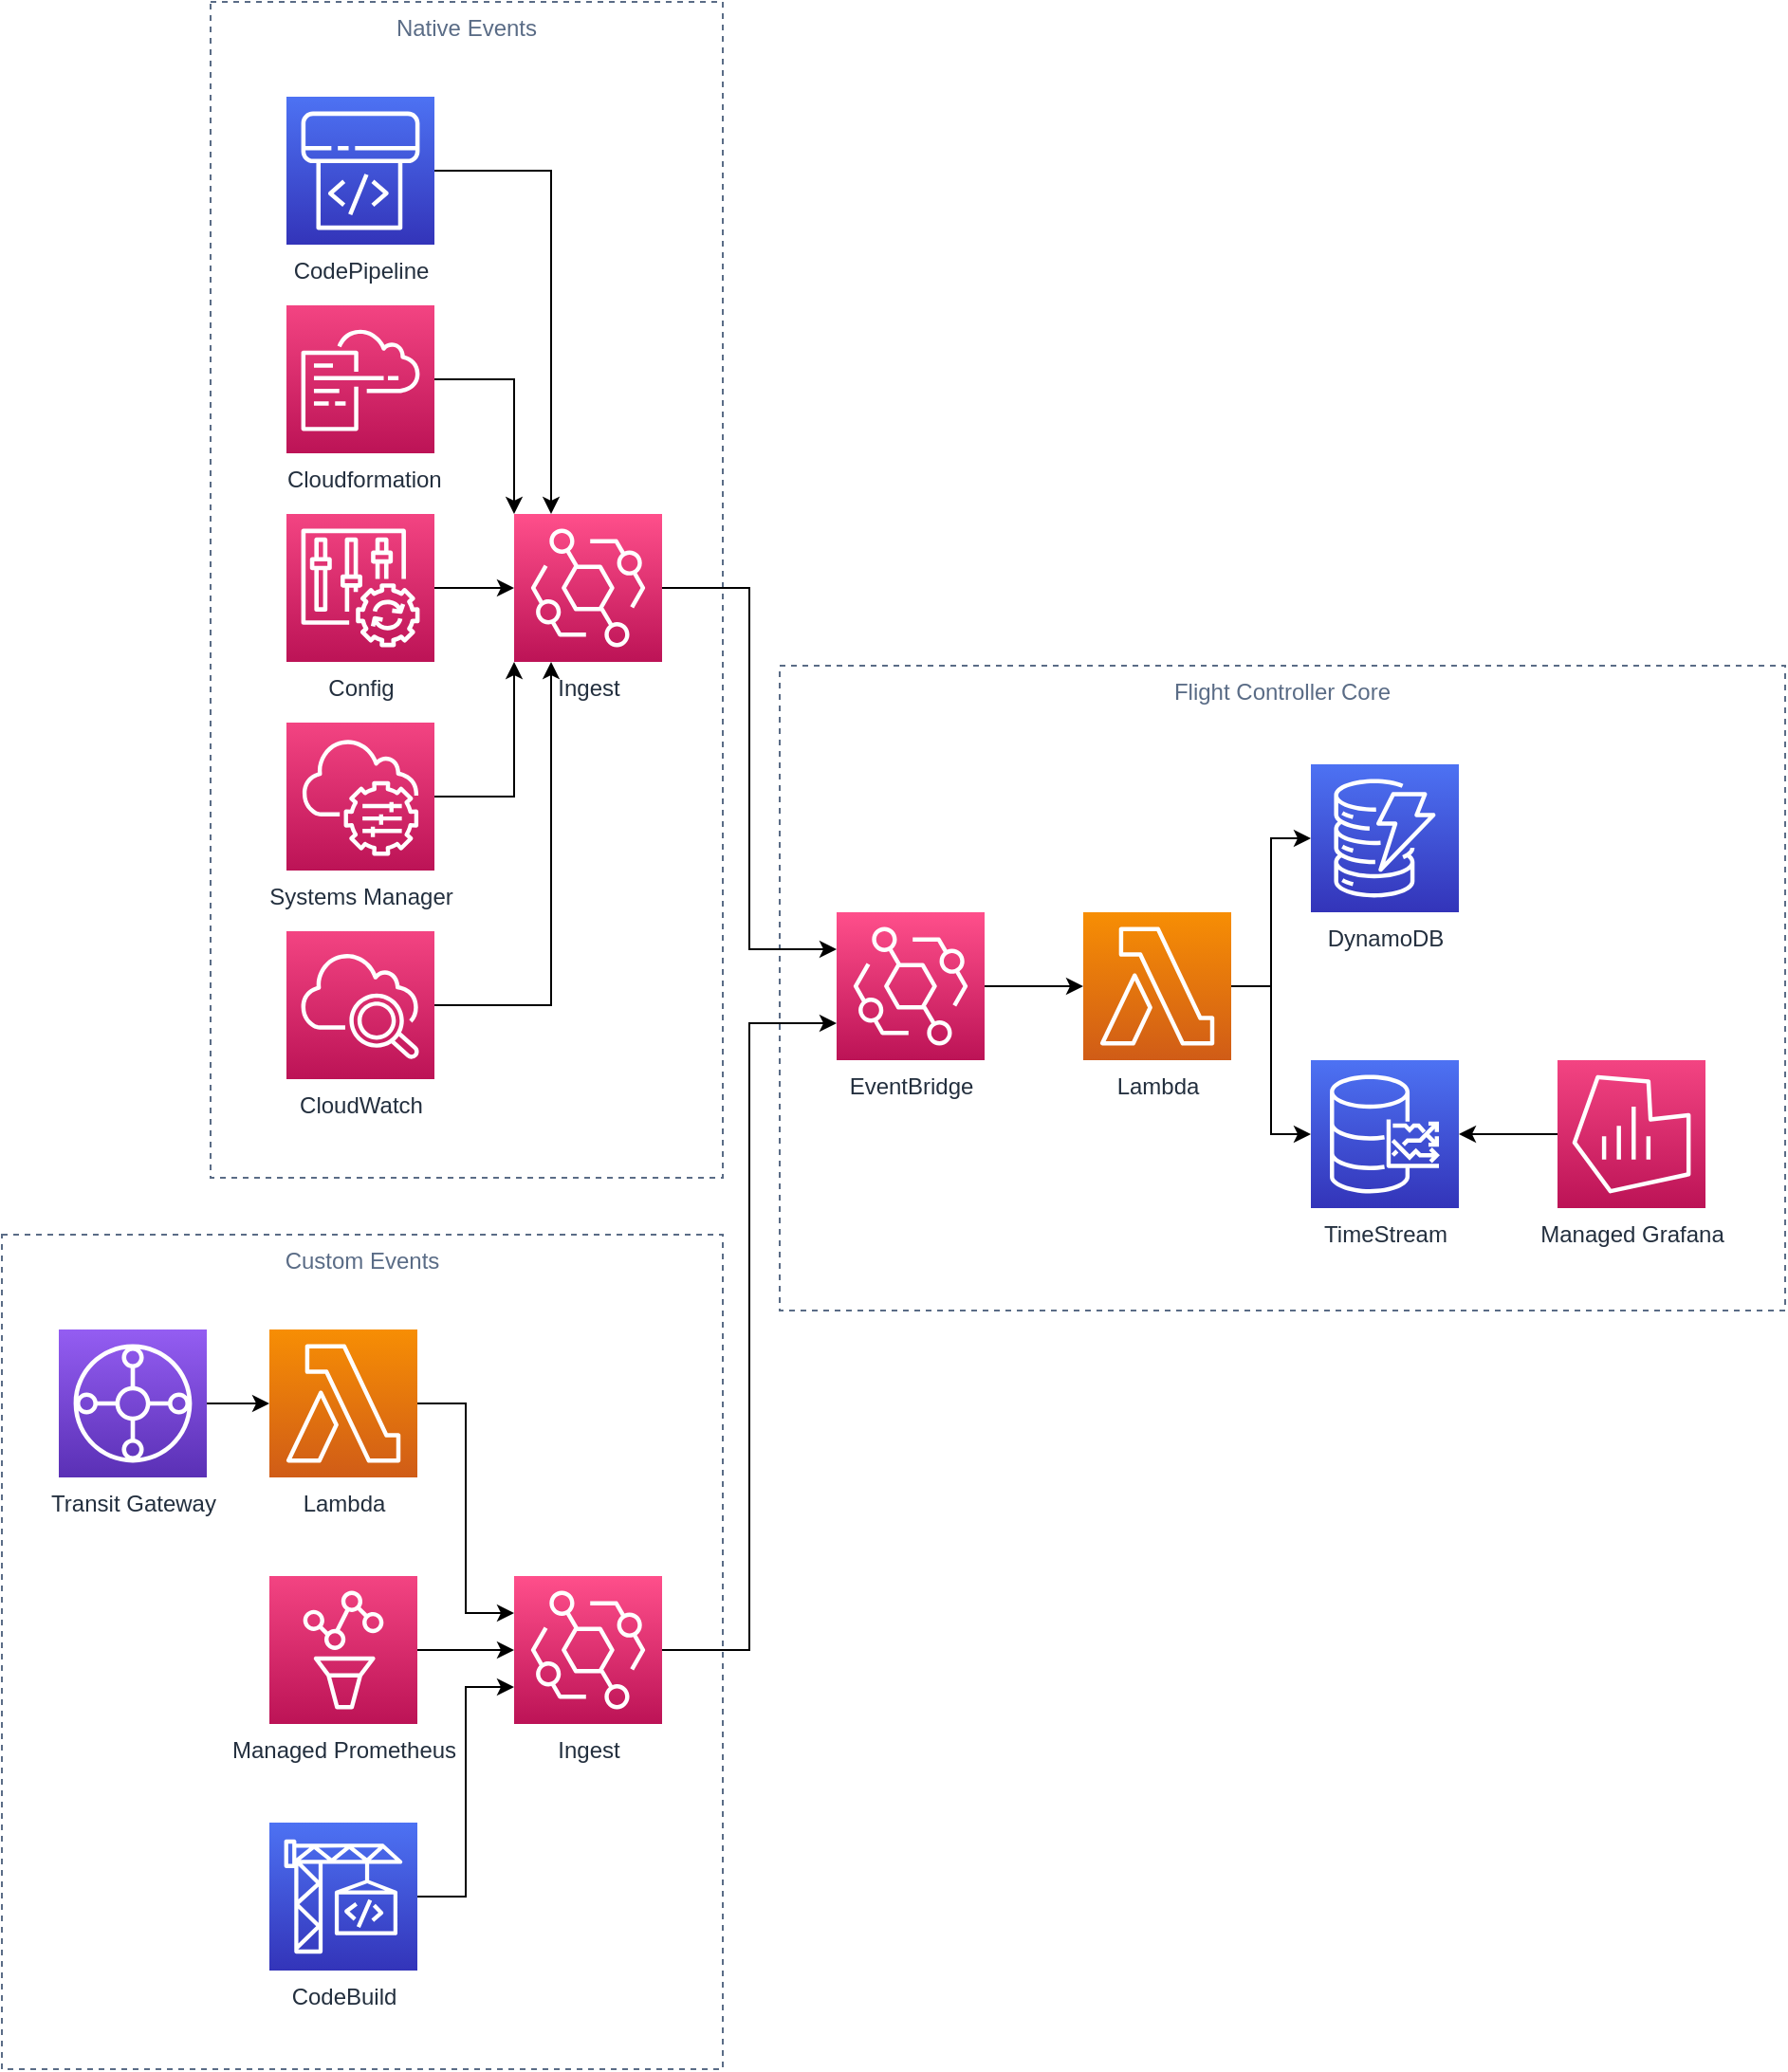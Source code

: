 <mxfile version="21.1.1" type="device">
  <diagram name="Page-1" id="Bcdm5nWKIAlh42_UBA1P">
    <mxGraphModel dx="2031" dy="2304" grid="1" gridSize="10" guides="1" tooltips="1" connect="1" arrows="1" fold="1" page="1" pageScale="1" pageWidth="827" pageHeight="1169" math="0" shadow="0">
      <root>
        <mxCell id="0" />
        <mxCell id="1" parent="0" />
        <mxCell id="OJd4C6f-oa0TYcyyZmbG-1" value="Native Events" style="fillColor=none;strokeColor=#5A6C86;dashed=1;verticalAlign=top;fontStyle=0;fontColor=#5A6C86;whiteSpace=wrap;html=1;" parent="1" vertex="1">
          <mxGeometry x="330" y="-10" width="270" height="620" as="geometry" />
        </mxCell>
        <mxCell id="OJd4C6f-oa0TYcyyZmbG-2" value="Flight Controller Core" style="fillColor=none;strokeColor=#5A6C86;dashed=1;verticalAlign=top;fontStyle=0;fontColor=#5A6C86;whiteSpace=wrap;html=1;" parent="1" vertex="1">
          <mxGeometry x="630" y="340" width="530" height="340" as="geometry" />
        </mxCell>
        <mxCell id="OJd4C6f-oa0TYcyyZmbG-3" value="Custom Events" style="fillColor=none;strokeColor=#5A6C86;dashed=1;verticalAlign=top;fontStyle=0;fontColor=#5A6C86;whiteSpace=wrap;html=1;" parent="1" vertex="1">
          <mxGeometry x="220" y="640" width="380" height="440" as="geometry" />
        </mxCell>
        <mxCell id="OJd4C6f-oa0TYcyyZmbG-4" value="DynamoDB" style="sketch=0;points=[[0,0,0],[0.25,0,0],[0.5,0,0],[0.75,0,0],[1,0,0],[0,1,0],[0.25,1,0],[0.5,1,0],[0.75,1,0],[1,1,0],[0,0.25,0],[0,0.5,0],[0,0.75,0],[1,0.25,0],[1,0.5,0],[1,0.75,0]];outlineConnect=0;fontColor=#232F3E;gradientColor=#4D72F3;gradientDirection=north;fillColor=#3334B9;strokeColor=#ffffff;dashed=0;verticalLabelPosition=bottom;verticalAlign=top;align=center;html=1;fontSize=12;fontStyle=0;aspect=fixed;shape=mxgraph.aws4.resourceIcon;resIcon=mxgraph.aws4.dynamodb;" parent="1" vertex="1">
          <mxGeometry x="910" y="392" width="78" height="78" as="geometry" />
        </mxCell>
        <mxCell id="OJd4C6f-oa0TYcyyZmbG-12" style="edgeStyle=orthogonalEdgeStyle;rounded=0;orthogonalLoop=1;jettySize=auto;html=1;" parent="1" source="OJd4C6f-oa0TYcyyZmbG-8" target="OJd4C6f-oa0TYcyyZmbG-5" edge="1">
          <mxGeometry relative="1" as="geometry" />
        </mxCell>
        <mxCell id="OJd4C6f-oa0TYcyyZmbG-5" value="TimeStream" style="sketch=0;points=[[0,0,0],[0.25,0,0],[0.5,0,0],[0.75,0,0],[1,0,0],[0,1,0],[0.25,1,0],[0.5,1,0],[0.75,1,0],[1,1,0],[0,0.25,0],[0,0.5,0],[0,0.75,0],[1,0.25,0],[1,0.5,0],[1,0.75,0]];outlineConnect=0;fontColor=#232F3E;gradientColor=#4D72F3;gradientDirection=north;fillColor=#3334B9;strokeColor=#ffffff;dashed=0;verticalLabelPosition=bottom;verticalAlign=top;align=center;html=1;fontSize=12;fontStyle=0;aspect=fixed;shape=mxgraph.aws4.resourceIcon;resIcon=mxgraph.aws4.timestream;" parent="1" vertex="1">
          <mxGeometry x="910" y="548" width="78" height="78" as="geometry" />
        </mxCell>
        <mxCell id="OJd4C6f-oa0TYcyyZmbG-10" style="edgeStyle=orthogonalEdgeStyle;rounded=0;orthogonalLoop=1;jettySize=auto;html=1;" parent="1" source="OJd4C6f-oa0TYcyyZmbG-6" target="OJd4C6f-oa0TYcyyZmbG-4" edge="1">
          <mxGeometry relative="1" as="geometry" />
        </mxCell>
        <mxCell id="OJd4C6f-oa0TYcyyZmbG-11" style="edgeStyle=orthogonalEdgeStyle;rounded=0;orthogonalLoop=1;jettySize=auto;html=1;" parent="1" source="OJd4C6f-oa0TYcyyZmbG-6" target="OJd4C6f-oa0TYcyyZmbG-5" edge="1">
          <mxGeometry relative="1" as="geometry" />
        </mxCell>
        <mxCell id="OJd4C6f-oa0TYcyyZmbG-6" value="Lambda" style="sketch=0;points=[[0,0,0],[0.25,0,0],[0.5,0,0],[0.75,0,0],[1,0,0],[0,1,0],[0.25,1,0],[0.5,1,0],[0.75,1,0],[1,1,0],[0,0.25,0],[0,0.5,0],[0,0.75,0],[1,0.25,0],[1,0.5,0],[1,0.75,0]];outlineConnect=0;fontColor=#232F3E;gradientColor=#F78E04;gradientDirection=north;fillColor=#D05C17;strokeColor=#ffffff;dashed=0;verticalLabelPosition=bottom;verticalAlign=top;align=center;html=1;fontSize=12;fontStyle=0;aspect=fixed;shape=mxgraph.aws4.resourceIcon;resIcon=mxgraph.aws4.lambda;" parent="1" vertex="1">
          <mxGeometry x="790" y="470" width="78" height="78" as="geometry" />
        </mxCell>
        <mxCell id="OJd4C6f-oa0TYcyyZmbG-9" style="edgeStyle=orthogonalEdgeStyle;rounded=0;orthogonalLoop=1;jettySize=auto;html=1;" parent="1" source="OJd4C6f-oa0TYcyyZmbG-7" target="OJd4C6f-oa0TYcyyZmbG-6" edge="1">
          <mxGeometry relative="1" as="geometry" />
        </mxCell>
        <mxCell id="OJd4C6f-oa0TYcyyZmbG-7" value="EventBridge" style="sketch=0;points=[[0,0,0],[0.25,0,0],[0.5,0,0],[0.75,0,0],[1,0,0],[0,1,0],[0.25,1,0],[0.5,1,0],[0.75,1,0],[1,1,0],[0,0.25,0],[0,0.5,0],[0,0.75,0],[1,0.25,0],[1,0.5,0],[1,0.75,0]];outlineConnect=0;fontColor=#232F3E;gradientColor=#FF4F8B;gradientDirection=north;fillColor=#BC1356;strokeColor=#ffffff;dashed=0;verticalLabelPosition=bottom;verticalAlign=top;align=center;html=1;fontSize=12;fontStyle=0;aspect=fixed;shape=mxgraph.aws4.resourceIcon;resIcon=mxgraph.aws4.eventbridge;" parent="1" vertex="1">
          <mxGeometry x="660" y="470" width="78" height="78" as="geometry" />
        </mxCell>
        <mxCell id="OJd4C6f-oa0TYcyyZmbG-8" value="Managed Grafana" style="sketch=0;points=[[0,0,0],[0.25,0,0],[0.5,0,0],[0.75,0,0],[1,0,0],[0,1,0],[0.25,1,0],[0.5,1,0],[0.75,1,0],[1,1,0],[0,0.25,0],[0,0.5,0],[0,0.75,0],[1,0.25,0],[1,0.5,0],[1,0.75,0]];points=[[0,0,0],[0.25,0,0],[0.5,0,0],[0.75,0,0],[1,0,0],[0,1,0],[0.25,1,0],[0.5,1,0],[0.75,1,0],[1,1,0],[0,0.25,0],[0,0.5,0],[0,0.75,0],[1,0.25,0],[1,0.5,0],[1,0.75,0]];outlineConnect=0;fontColor=#232F3E;gradientColor=#F34482;gradientDirection=north;fillColor=#BC1356;strokeColor=#ffffff;dashed=0;verticalLabelPosition=bottom;verticalAlign=top;align=center;html=1;fontSize=12;fontStyle=0;aspect=fixed;shape=mxgraph.aws4.resourceIcon;resIcon=mxgraph.aws4.managed_service_for_grafana;" parent="1" vertex="1">
          <mxGeometry x="1040" y="548" width="78" height="78" as="geometry" />
        </mxCell>
        <mxCell id="OJd4C6f-oa0TYcyyZmbG-32" style="edgeStyle=orthogonalEdgeStyle;rounded=0;orthogonalLoop=1;jettySize=auto;html=1;entryX=0.25;entryY=0;entryDx=0;entryDy=0;entryPerimeter=0;" parent="1" source="OJd4C6f-oa0TYcyyZmbG-15" target="OJd4C6f-oa0TYcyyZmbG-20" edge="1">
          <mxGeometry relative="1" as="geometry" />
        </mxCell>
        <mxCell id="OJd4C6f-oa0TYcyyZmbG-15" value="CodePipeline" style="sketch=0;points=[[0,0,0],[0.25,0,0],[0.5,0,0],[0.75,0,0],[1,0,0],[0,1,0],[0.25,1,0],[0.5,1,0],[0.75,1,0],[1,1,0],[0,0.25,0],[0,0.5,0],[0,0.75,0],[1,0.25,0],[1,0.5,0],[1,0.75,0]];outlineConnect=0;fontColor=#232F3E;gradientColor=#4D72F3;gradientDirection=north;fillColor=#3334B9;strokeColor=#ffffff;dashed=0;verticalLabelPosition=bottom;verticalAlign=top;align=center;html=1;fontSize=12;fontStyle=0;aspect=fixed;shape=mxgraph.aws4.resourceIcon;resIcon=mxgraph.aws4.codepipeline;" parent="1" vertex="1">
          <mxGeometry x="370" y="40" width="78" height="78" as="geometry" />
        </mxCell>
        <mxCell id="OJd4C6f-oa0TYcyyZmbG-35" style="edgeStyle=orthogonalEdgeStyle;rounded=0;orthogonalLoop=1;jettySize=auto;html=1;entryX=0;entryY=1;entryDx=0;entryDy=0;entryPerimeter=0;" parent="1" source="OJd4C6f-oa0TYcyyZmbG-16" target="OJd4C6f-oa0TYcyyZmbG-20" edge="1">
          <mxGeometry relative="1" as="geometry" />
        </mxCell>
        <mxCell id="OJd4C6f-oa0TYcyyZmbG-16" value="Systems Manager" style="sketch=0;points=[[0,0,0],[0.25,0,0],[0.5,0,0],[0.75,0,0],[1,0,0],[0,1,0],[0.25,1,0],[0.5,1,0],[0.75,1,0],[1,1,0],[0,0.25,0],[0,0.5,0],[0,0.75,0],[1,0.25,0],[1,0.5,0],[1,0.75,0]];points=[[0,0,0],[0.25,0,0],[0.5,0,0],[0.75,0,0],[1,0,0],[0,1,0],[0.25,1,0],[0.5,1,0],[0.75,1,0],[1,1,0],[0,0.25,0],[0,0.5,0],[0,0.75,0],[1,0.25,0],[1,0.5,0],[1,0.75,0]];outlineConnect=0;fontColor=#232F3E;gradientColor=#F34482;gradientDirection=north;fillColor=#BC1356;strokeColor=#ffffff;dashed=0;verticalLabelPosition=bottom;verticalAlign=top;align=center;html=1;fontSize=12;fontStyle=0;aspect=fixed;shape=mxgraph.aws4.resourceIcon;resIcon=mxgraph.aws4.systems_manager;" parent="1" vertex="1">
          <mxGeometry x="370" y="370" width="78" height="78" as="geometry" />
        </mxCell>
        <mxCell id="OJd4C6f-oa0TYcyyZmbG-36" style="edgeStyle=orthogonalEdgeStyle;rounded=0;orthogonalLoop=1;jettySize=auto;html=1;entryX=0.25;entryY=1;entryDx=0;entryDy=0;entryPerimeter=0;" parent="1" source="OJd4C6f-oa0TYcyyZmbG-17" target="OJd4C6f-oa0TYcyyZmbG-20" edge="1">
          <mxGeometry relative="1" as="geometry" />
        </mxCell>
        <mxCell id="OJd4C6f-oa0TYcyyZmbG-17" value="CloudWatch" style="sketch=0;points=[[0,0,0],[0.25,0,0],[0.5,0,0],[0.75,0,0],[1,0,0],[0,1,0],[0.25,1,0],[0.5,1,0],[0.75,1,0],[1,1,0],[0,0.25,0],[0,0.5,0],[0,0.75,0],[1,0.25,0],[1,0.5,0],[1,0.75,0]];points=[[0,0,0],[0.25,0,0],[0.5,0,0],[0.75,0,0],[1,0,0],[0,1,0],[0.25,1,0],[0.5,1,0],[0.75,1,0],[1,1,0],[0,0.25,0],[0,0.5,0],[0,0.75,0],[1,0.25,0],[1,0.5,0],[1,0.75,0]];outlineConnect=0;fontColor=#232F3E;gradientColor=#F34482;gradientDirection=north;fillColor=#BC1356;strokeColor=#ffffff;dashed=0;verticalLabelPosition=bottom;verticalAlign=top;align=center;html=1;fontSize=12;fontStyle=0;aspect=fixed;shape=mxgraph.aws4.resourceIcon;resIcon=mxgraph.aws4.cloudwatch_2;" parent="1" vertex="1">
          <mxGeometry x="370" y="480" width="78" height="78" as="geometry" />
        </mxCell>
        <mxCell id="OJd4C6f-oa0TYcyyZmbG-34" style="edgeStyle=orthogonalEdgeStyle;rounded=0;orthogonalLoop=1;jettySize=auto;html=1;" parent="1" source="OJd4C6f-oa0TYcyyZmbG-18" target="OJd4C6f-oa0TYcyyZmbG-20" edge="1">
          <mxGeometry relative="1" as="geometry" />
        </mxCell>
        <mxCell id="OJd4C6f-oa0TYcyyZmbG-18" value="Config" style="sketch=0;points=[[0,0,0],[0.25,0,0],[0.5,0,0],[0.75,0,0],[1,0,0],[0,1,0],[0.25,1,0],[0.5,1,0],[0.75,1,0],[1,1,0],[0,0.25,0],[0,0.5,0],[0,0.75,0],[1,0.25,0],[1,0.5,0],[1,0.75,0]];points=[[0,0,0],[0.25,0,0],[0.5,0,0],[0.75,0,0],[1,0,0],[0,1,0],[0.25,1,0],[0.5,1,0],[0.75,1,0],[1,1,0],[0,0.25,0],[0,0.5,0],[0,0.75,0],[1,0.25,0],[1,0.5,0],[1,0.75,0]];outlineConnect=0;fontColor=#232F3E;gradientColor=#F34482;gradientDirection=north;fillColor=#BC1356;strokeColor=#ffffff;dashed=0;verticalLabelPosition=bottom;verticalAlign=top;align=center;html=1;fontSize=12;fontStyle=0;aspect=fixed;shape=mxgraph.aws4.resourceIcon;resIcon=mxgraph.aws4.config;" parent="1" vertex="1">
          <mxGeometry x="370" y="260" width="78" height="78" as="geometry" />
        </mxCell>
        <mxCell id="OJd4C6f-oa0TYcyyZmbG-33" style="edgeStyle=orthogonalEdgeStyle;rounded=0;orthogonalLoop=1;jettySize=auto;html=1;entryX=0;entryY=0;entryDx=0;entryDy=0;entryPerimeter=0;" parent="1" source="OJd4C6f-oa0TYcyyZmbG-19" target="OJd4C6f-oa0TYcyyZmbG-20" edge="1">
          <mxGeometry relative="1" as="geometry" />
        </mxCell>
        <mxCell id="OJd4C6f-oa0TYcyyZmbG-19" value="&amp;nbsp;Cloudformation" style="sketch=0;points=[[0,0,0],[0.25,0,0],[0.5,0,0],[0.75,0,0],[1,0,0],[0,1,0],[0.25,1,0],[0.5,1,0],[0.75,1,0],[1,1,0],[0,0.25,0],[0,0.5,0],[0,0.75,0],[1,0.25,0],[1,0.5,0],[1,0.75,0]];points=[[0,0,0],[0.25,0,0],[0.5,0,0],[0.75,0,0],[1,0,0],[0,1,0],[0.25,1,0],[0.5,1,0],[0.75,1,0],[1,1,0],[0,0.25,0],[0,0.5,0],[0,0.75,0],[1,0.25,0],[1,0.5,0],[1,0.75,0]];outlineConnect=0;fontColor=#232F3E;gradientColor=#F34482;gradientDirection=north;fillColor=#BC1356;strokeColor=#ffffff;dashed=0;verticalLabelPosition=bottom;verticalAlign=top;align=center;html=1;fontSize=12;fontStyle=0;aspect=fixed;shape=mxgraph.aws4.resourceIcon;resIcon=mxgraph.aws4.cloudformation;" parent="1" vertex="1">
          <mxGeometry x="370" y="150" width="78" height="78" as="geometry" />
        </mxCell>
        <mxCell id="OJd4C6f-oa0TYcyyZmbG-37" style="edgeStyle=orthogonalEdgeStyle;rounded=0;orthogonalLoop=1;jettySize=auto;html=1;entryX=0;entryY=0.25;entryDx=0;entryDy=0;entryPerimeter=0;" parent="1" source="OJd4C6f-oa0TYcyyZmbG-20" target="OJd4C6f-oa0TYcyyZmbG-7" edge="1">
          <mxGeometry relative="1" as="geometry" />
        </mxCell>
        <mxCell id="OJd4C6f-oa0TYcyyZmbG-20" value="Ingest" style="sketch=0;points=[[0,0,0],[0.25,0,0],[0.5,0,0],[0.75,0,0],[1,0,0],[0,1,0],[0.25,1,0],[0.5,1,0],[0.75,1,0],[1,1,0],[0,0.25,0],[0,0.5,0],[0,0.75,0],[1,0.25,0],[1,0.5,0],[1,0.75,0]];outlineConnect=0;fontColor=#232F3E;gradientColor=#FF4F8B;gradientDirection=north;fillColor=#BC1356;strokeColor=#ffffff;dashed=0;verticalLabelPosition=bottom;verticalAlign=top;align=center;html=1;fontSize=12;fontStyle=0;aspect=fixed;shape=mxgraph.aws4.resourceIcon;resIcon=mxgraph.aws4.eventbridge;" parent="1" vertex="1">
          <mxGeometry x="490" y="260" width="78" height="78" as="geometry" />
        </mxCell>
        <mxCell id="OJd4C6f-oa0TYcyyZmbG-29" style="edgeStyle=orthogonalEdgeStyle;rounded=0;orthogonalLoop=1;jettySize=auto;html=1;entryX=0;entryY=0.25;entryDx=0;entryDy=0;entryPerimeter=0;" parent="1" source="OJd4C6f-oa0TYcyyZmbG-21" target="OJd4C6f-oa0TYcyyZmbG-26" edge="1">
          <mxGeometry relative="1" as="geometry" />
        </mxCell>
        <mxCell id="OJd4C6f-oa0TYcyyZmbG-21" value="Lambda" style="sketch=0;points=[[0,0,0],[0.25,0,0],[0.5,0,0],[0.75,0,0],[1,0,0],[0,1,0],[0.25,1,0],[0.5,1,0],[0.75,1,0],[1,1,0],[0,0.25,0],[0,0.5,0],[0,0.75,0],[1,0.25,0],[1,0.5,0],[1,0.75,0]];outlineConnect=0;fontColor=#232F3E;gradientColor=#F78E04;gradientDirection=north;fillColor=#D05C17;strokeColor=#ffffff;dashed=0;verticalLabelPosition=bottom;verticalAlign=top;align=center;html=1;fontSize=12;fontStyle=0;aspect=fixed;shape=mxgraph.aws4.resourceIcon;resIcon=mxgraph.aws4.lambda;" parent="1" vertex="1">
          <mxGeometry x="361" y="690" width="78" height="78" as="geometry" />
        </mxCell>
        <mxCell id="OJd4C6f-oa0TYcyyZmbG-27" style="edgeStyle=orthogonalEdgeStyle;rounded=0;orthogonalLoop=1;jettySize=auto;html=1;entryX=0;entryY=0.5;entryDx=0;entryDy=0;entryPerimeter=0;" parent="1" source="OJd4C6f-oa0TYcyyZmbG-22" target="OJd4C6f-oa0TYcyyZmbG-21" edge="1">
          <mxGeometry relative="1" as="geometry" />
        </mxCell>
        <mxCell id="OJd4C6f-oa0TYcyyZmbG-22" value="Transit Gateway" style="sketch=0;points=[[0,0,0],[0.25,0,0],[0.5,0,0],[0.75,0,0],[1,0,0],[0,1,0],[0.25,1,0],[0.5,1,0],[0.75,1,0],[1,1,0],[0,0.25,0],[0,0.5,0],[0,0.75,0],[1,0.25,0],[1,0.5,0],[1,0.75,0]];outlineConnect=0;fontColor=#232F3E;gradientColor=#945DF2;gradientDirection=north;fillColor=#5A30B5;strokeColor=#ffffff;dashed=0;verticalLabelPosition=bottom;verticalAlign=top;align=center;html=1;fontSize=12;fontStyle=0;aspect=fixed;shape=mxgraph.aws4.resourceIcon;resIcon=mxgraph.aws4.transit_gateway;" parent="1" vertex="1">
          <mxGeometry x="250" y="690" width="78" height="78" as="geometry" />
        </mxCell>
        <mxCell id="OJd4C6f-oa0TYcyyZmbG-30" style="edgeStyle=orthogonalEdgeStyle;rounded=0;orthogonalLoop=1;jettySize=auto;html=1;" parent="1" source="OJd4C6f-oa0TYcyyZmbG-23" target="OJd4C6f-oa0TYcyyZmbG-26" edge="1">
          <mxGeometry relative="1" as="geometry" />
        </mxCell>
        <mxCell id="OJd4C6f-oa0TYcyyZmbG-23" value="Managed Prometheus" style="sketch=0;points=[[0,0,0],[0.25,0,0],[0.5,0,0],[0.75,0,0],[1,0,0],[0,1,0],[0.25,1,0],[0.5,1,0],[0.75,1,0],[1,1,0],[0,0.25,0],[0,0.5,0],[0,0.75,0],[1,0.25,0],[1,0.5,0],[1,0.75,0]];points=[[0,0,0],[0.25,0,0],[0.5,0,0],[0.75,0,0],[1,0,0],[0,1,0],[0.25,1,0],[0.5,1,0],[0.75,1,0],[1,1,0],[0,0.25,0],[0,0.5,0],[0,0.75,0],[1,0.25,0],[1,0.5,0],[1,0.75,0]];outlineConnect=0;fontColor=#232F3E;gradientColor=#F34482;gradientDirection=north;fillColor=#BC1356;strokeColor=#ffffff;dashed=0;verticalLabelPosition=bottom;verticalAlign=top;align=center;html=1;fontSize=12;fontStyle=0;aspect=fixed;shape=mxgraph.aws4.resourceIcon;resIcon=mxgraph.aws4.managed_service_for_prometheus;" parent="1" vertex="1">
          <mxGeometry x="361" y="820" width="78" height="78" as="geometry" />
        </mxCell>
        <mxCell id="OJd4C6f-oa0TYcyyZmbG-31" style="edgeStyle=orthogonalEdgeStyle;rounded=0;orthogonalLoop=1;jettySize=auto;html=1;entryX=0;entryY=0.75;entryDx=0;entryDy=0;entryPerimeter=0;" parent="1" source="OJd4C6f-oa0TYcyyZmbG-24" target="OJd4C6f-oa0TYcyyZmbG-26" edge="1">
          <mxGeometry relative="1" as="geometry" />
        </mxCell>
        <mxCell id="OJd4C6f-oa0TYcyyZmbG-24" value="CodeBuild" style="sketch=0;points=[[0,0,0],[0.25,0,0],[0.5,0,0],[0.75,0,0],[1,0,0],[0,1,0],[0.25,1,0],[0.5,1,0],[0.75,1,0],[1,1,0],[0,0.25,0],[0,0.5,0],[0,0.75,0],[1,0.25,0],[1,0.5,0],[1,0.75,0]];outlineConnect=0;fontColor=#232F3E;gradientColor=#4D72F3;gradientDirection=north;fillColor=#3334B9;strokeColor=#ffffff;dashed=0;verticalLabelPosition=bottom;verticalAlign=top;align=center;html=1;fontSize=12;fontStyle=0;aspect=fixed;shape=mxgraph.aws4.resourceIcon;resIcon=mxgraph.aws4.codebuild;" parent="1" vertex="1">
          <mxGeometry x="361" y="950" width="78" height="78" as="geometry" />
        </mxCell>
        <mxCell id="OJd4C6f-oa0TYcyyZmbG-38" style="edgeStyle=orthogonalEdgeStyle;rounded=0;orthogonalLoop=1;jettySize=auto;html=1;entryX=0;entryY=0.75;entryDx=0;entryDy=0;entryPerimeter=0;" parent="1" source="OJd4C6f-oa0TYcyyZmbG-26" target="OJd4C6f-oa0TYcyyZmbG-7" edge="1">
          <mxGeometry relative="1" as="geometry" />
        </mxCell>
        <mxCell id="OJd4C6f-oa0TYcyyZmbG-26" value="Ingest" style="sketch=0;points=[[0,0,0],[0.25,0,0],[0.5,0,0],[0.75,0,0],[1,0,0],[0,1,0],[0.25,1,0],[0.5,1,0],[0.75,1,0],[1,1,0],[0,0.25,0],[0,0.5,0],[0,0.75,0],[1,0.25,0],[1,0.5,0],[1,0.75,0]];outlineConnect=0;fontColor=#232F3E;gradientColor=#FF4F8B;gradientDirection=north;fillColor=#BC1356;strokeColor=#ffffff;dashed=0;verticalLabelPosition=bottom;verticalAlign=top;align=center;html=1;fontSize=12;fontStyle=0;aspect=fixed;shape=mxgraph.aws4.resourceIcon;resIcon=mxgraph.aws4.eventbridge;" parent="1" vertex="1">
          <mxGeometry x="490" y="820" width="78" height="78" as="geometry" />
        </mxCell>
      </root>
    </mxGraphModel>
  </diagram>
</mxfile>
